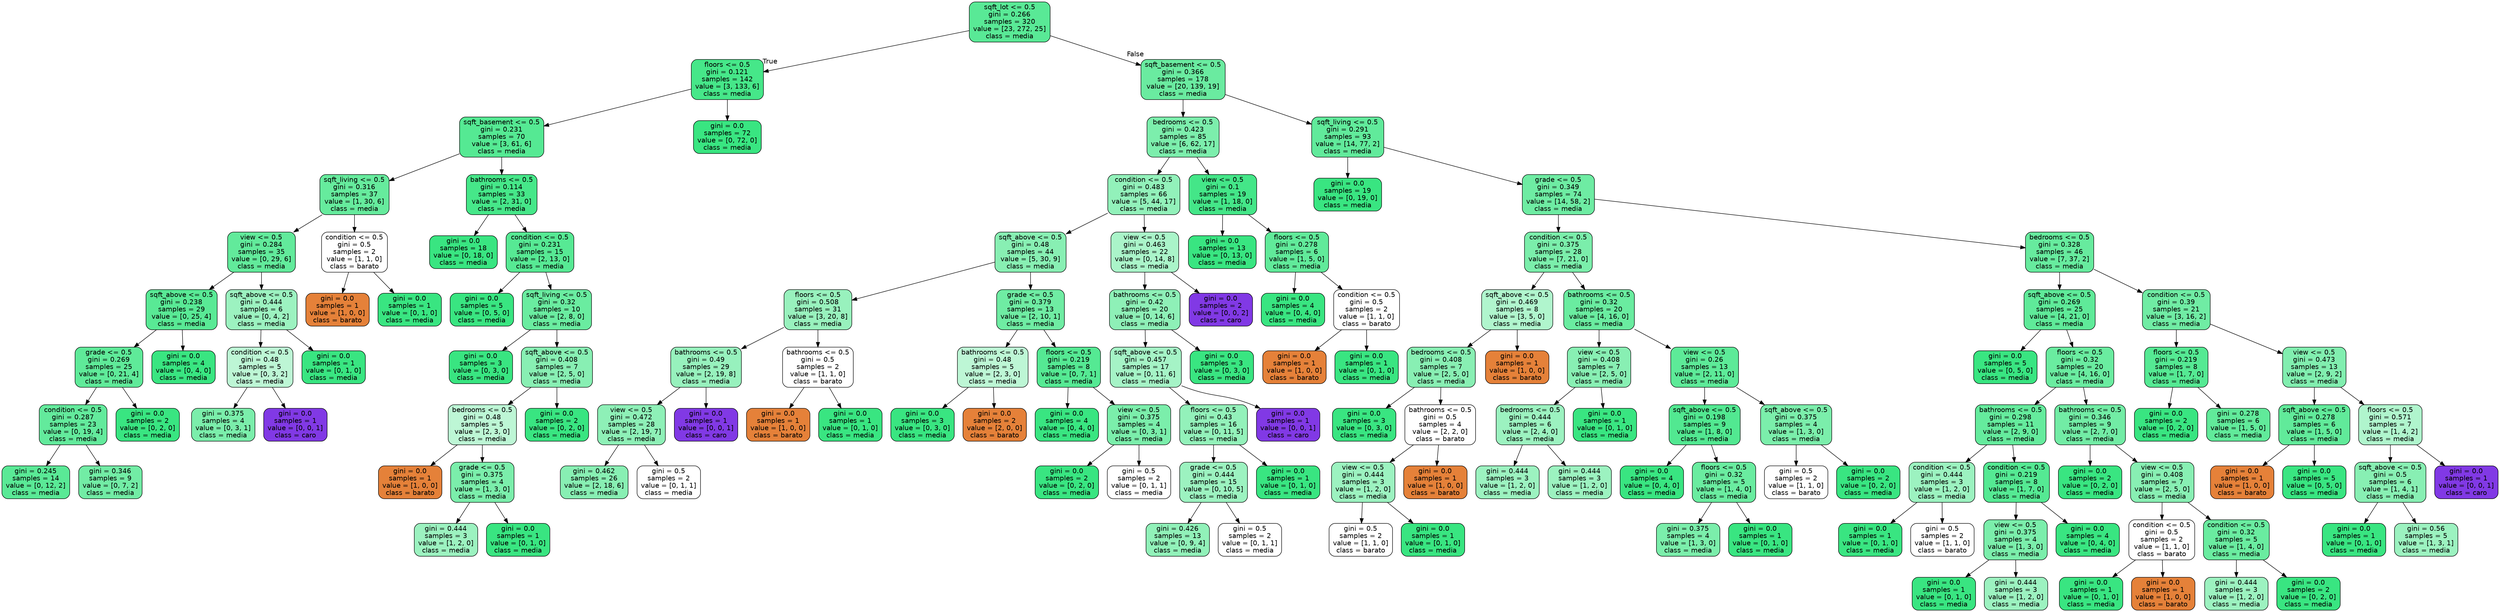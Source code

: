 digraph Tree {
node [shape=box, style="filled, rounded", color="black", fontname=helvetica] ;
edge [fontname=helvetica] ;
0 [label="sqft_lot <= 0.5\ngini = 0.266\nsamples = 320\nvalue = [23, 272, 25]\nclass = media", fillcolor="#59e996"] ;
1 [label="floors <= 0.5\ngini = 0.121\nsamples = 142\nvalue = [3, 133, 6]\nclass = media", fillcolor="#46e789"] ;
0 -> 1 [labeldistance=2.5, labelangle=45, headlabel="True"] ;
2 [label="sqft_basement <= 0.5\ngini = 0.231\nsamples = 70\nvalue = [3, 61, 6]\nclass = media", fillcolor="#55e993"] ;
1 -> 2 ;
3 [label="sqft_living <= 0.5\ngini = 0.316\nsamples = 37\nvalue = [1, 30, 6]\nclass = media", fillcolor="#66eb9d"] ;
2 -> 3 ;
4 [label="view <= 0.5\ngini = 0.284\nsamples = 35\nvalue = [0, 29, 6]\nclass = media", fillcolor="#62ea9b"] ;
3 -> 4 ;
5 [label="sqft_above <= 0.5\ngini = 0.238\nsamples = 29\nvalue = [0, 25, 4]\nclass = media", fillcolor="#59e995"] ;
4 -> 5 ;
6 [label="grade <= 0.5\ngini = 0.269\nsamples = 25\nvalue = [0, 21, 4]\nclass = media", fillcolor="#5fea99"] ;
5 -> 6 ;
7 [label="condition <= 0.5\ngini = 0.287\nsamples = 23\nvalue = [0, 19, 4]\nclass = media", fillcolor="#63ea9c"] ;
6 -> 7 ;
8 [label="gini = 0.245\nsamples = 14\nvalue = [0, 12, 2]\nclass = media", fillcolor="#5ae996"] ;
7 -> 8 ;
9 [label="gini = 0.346\nsamples = 9\nvalue = [0, 7, 2]\nclass = media", fillcolor="#72eca5"] ;
7 -> 9 ;
10 [label="gini = 0.0\nsamples = 2\nvalue = [0, 2, 0]\nclass = media", fillcolor="#39e581"] ;
6 -> 10 ;
11 [label="gini = 0.0\nsamples = 4\nvalue = [0, 4, 0]\nclass = media", fillcolor="#39e581"] ;
5 -> 11 ;
12 [label="sqft_above <= 0.5\ngini = 0.444\nsamples = 6\nvalue = [0, 4, 2]\nclass = media", fillcolor="#9cf2c0"] ;
4 -> 12 ;
13 [label="condition <= 0.5\ngini = 0.48\nsamples = 5\nvalue = [0, 3, 2]\nclass = media", fillcolor="#bdf6d5"] ;
12 -> 13 ;
14 [label="gini = 0.375\nsamples = 4\nvalue = [0, 3, 1]\nclass = media", fillcolor="#7beeab"] ;
13 -> 14 ;
15 [label="gini = 0.0\nsamples = 1\nvalue = [0, 0, 1]\nclass = caro", fillcolor="#8139e5"] ;
13 -> 15 ;
16 [label="gini = 0.0\nsamples = 1\nvalue = [0, 1, 0]\nclass = media", fillcolor="#39e581"] ;
12 -> 16 ;
17 [label="condition <= 0.5\ngini = 0.5\nsamples = 2\nvalue = [1, 1, 0]\nclass = barato", fillcolor="#ffffff"] ;
3 -> 17 ;
18 [label="gini = 0.0\nsamples = 1\nvalue = [1, 0, 0]\nclass = barato", fillcolor="#e58139"] ;
17 -> 18 ;
19 [label="gini = 0.0\nsamples = 1\nvalue = [0, 1, 0]\nclass = media", fillcolor="#39e581"] ;
17 -> 19 ;
20 [label="bathrooms <= 0.5\ngini = 0.114\nsamples = 33\nvalue = [2, 31, 0]\nclass = media", fillcolor="#46e789"] ;
2 -> 20 ;
21 [label="gini = 0.0\nsamples = 18\nvalue = [0, 18, 0]\nclass = media", fillcolor="#39e581"] ;
20 -> 21 ;
22 [label="condition <= 0.5\ngini = 0.231\nsamples = 15\nvalue = [2, 13, 0]\nclass = media", fillcolor="#57e994"] ;
20 -> 22 ;
23 [label="gini = 0.0\nsamples = 5\nvalue = [0, 5, 0]\nclass = media", fillcolor="#39e581"] ;
22 -> 23 ;
24 [label="sqft_living <= 0.5\ngini = 0.32\nsamples = 10\nvalue = [2, 8, 0]\nclass = media", fillcolor="#6aeca0"] ;
22 -> 24 ;
25 [label="gini = 0.0\nsamples = 3\nvalue = [0, 3, 0]\nclass = media", fillcolor="#39e581"] ;
24 -> 25 ;
26 [label="sqft_above <= 0.5\ngini = 0.408\nsamples = 7\nvalue = [2, 5, 0]\nclass = media", fillcolor="#88efb3"] ;
24 -> 26 ;
27 [label="bedrooms <= 0.5\ngini = 0.48\nsamples = 5\nvalue = [2, 3, 0]\nclass = media", fillcolor="#bdf6d5"] ;
26 -> 27 ;
28 [label="gini = 0.0\nsamples = 1\nvalue = [1, 0, 0]\nclass = barato", fillcolor="#e58139"] ;
27 -> 28 ;
29 [label="grade <= 0.5\ngini = 0.375\nsamples = 4\nvalue = [1, 3, 0]\nclass = media", fillcolor="#7beeab"] ;
27 -> 29 ;
30 [label="gini = 0.444\nsamples = 3\nvalue = [1, 2, 0]\nclass = media", fillcolor="#9cf2c0"] ;
29 -> 30 ;
31 [label="gini = 0.0\nsamples = 1\nvalue = [0, 1, 0]\nclass = media", fillcolor="#39e581"] ;
29 -> 31 ;
32 [label="gini = 0.0\nsamples = 2\nvalue = [0, 2, 0]\nclass = media", fillcolor="#39e581"] ;
26 -> 32 ;
33 [label="gini = 0.0\nsamples = 72\nvalue = [0, 72, 0]\nclass = media", fillcolor="#39e581"] ;
1 -> 33 ;
34 [label="sqft_basement <= 0.5\ngini = 0.366\nsamples = 178\nvalue = [20, 139, 19]\nclass = media", fillcolor="#6aeba0"] ;
0 -> 34 [labeldistance=2.5, labelangle=-45, headlabel="False"] ;
35 [label="bedrooms <= 0.5\ngini = 0.423\nsamples = 85\nvalue = [6, 62, 17]\nclass = media", fillcolor="#7ceeac"] ;
34 -> 35 ;
36 [label="condition <= 0.5\ngini = 0.483\nsamples = 66\nvalue = [5, 44, 17]\nclass = media", fillcolor="#92f1ba"] ;
35 -> 36 ;
37 [label="sqft_above <= 0.5\ngini = 0.48\nsamples = 44\nvalue = [5, 30, 9]\nclass = media", fillcolor="#88efb3"] ;
36 -> 37 ;
38 [label="floors <= 0.5\ngini = 0.508\nsamples = 31\nvalue = [3, 20, 8]\nclass = media", fillcolor="#98f1bd"] ;
37 -> 38 ;
39 [label="bathrooms <= 0.5\ngini = 0.49\nsamples = 29\nvalue = [2, 19, 8]\nclass = media", fillcolor="#97f1bd"] ;
38 -> 39 ;
40 [label="view <= 0.5\ngini = 0.472\nsamples = 28\nvalue = [2, 19, 7]\nclass = media", fillcolor="#8ef0b7"] ;
39 -> 40 ;
41 [label="gini = 0.462\nsamples = 26\nvalue = [2, 18, 6]\nclass = media", fillcolor="#88efb3"] ;
40 -> 41 ;
42 [label="gini = 0.5\nsamples = 2\nvalue = [0, 1, 1]\nclass = media", fillcolor="#ffffff"] ;
40 -> 42 ;
43 [label="gini = 0.0\nsamples = 1\nvalue = [0, 0, 1]\nclass = caro", fillcolor="#8139e5"] ;
39 -> 43 ;
44 [label="bathrooms <= 0.5\ngini = 0.5\nsamples = 2\nvalue = [1, 1, 0]\nclass = barato", fillcolor="#ffffff"] ;
38 -> 44 ;
45 [label="gini = 0.0\nsamples = 1\nvalue = [1, 0, 0]\nclass = barato", fillcolor="#e58139"] ;
44 -> 45 ;
46 [label="gini = 0.0\nsamples = 1\nvalue = [0, 1, 0]\nclass = media", fillcolor="#39e581"] ;
44 -> 46 ;
47 [label="grade <= 0.5\ngini = 0.379\nsamples = 13\nvalue = [2, 10, 1]\nclass = media", fillcolor="#6feca3"] ;
37 -> 47 ;
48 [label="bathrooms <= 0.5\ngini = 0.48\nsamples = 5\nvalue = [2, 3, 0]\nclass = media", fillcolor="#bdf6d5"] ;
47 -> 48 ;
49 [label="gini = 0.0\nsamples = 3\nvalue = [0, 3, 0]\nclass = media", fillcolor="#39e581"] ;
48 -> 49 ;
50 [label="gini = 0.0\nsamples = 2\nvalue = [2, 0, 0]\nclass = barato", fillcolor="#e58139"] ;
48 -> 50 ;
51 [label="floors <= 0.5\ngini = 0.219\nsamples = 8\nvalue = [0, 7, 1]\nclass = media", fillcolor="#55e993"] ;
47 -> 51 ;
52 [label="gini = 0.0\nsamples = 4\nvalue = [0, 4, 0]\nclass = media", fillcolor="#39e581"] ;
51 -> 52 ;
53 [label="view <= 0.5\ngini = 0.375\nsamples = 4\nvalue = [0, 3, 1]\nclass = media", fillcolor="#7beeab"] ;
51 -> 53 ;
54 [label="gini = 0.0\nsamples = 2\nvalue = [0, 2, 0]\nclass = media", fillcolor="#39e581"] ;
53 -> 54 ;
55 [label="gini = 0.5\nsamples = 2\nvalue = [0, 1, 1]\nclass = media", fillcolor="#ffffff"] ;
53 -> 55 ;
56 [label="view <= 0.5\ngini = 0.463\nsamples = 22\nvalue = [0, 14, 8]\nclass = media", fillcolor="#aaf4c9"] ;
36 -> 56 ;
57 [label="bathrooms <= 0.5\ngini = 0.42\nsamples = 20\nvalue = [0, 14, 6]\nclass = media", fillcolor="#8ef0b7"] ;
56 -> 57 ;
58 [label="sqft_above <= 0.5\ngini = 0.457\nsamples = 17\nvalue = [0, 11, 6]\nclass = media", fillcolor="#a5f3c6"] ;
57 -> 58 ;
59 [label="floors <= 0.5\ngini = 0.43\nsamples = 16\nvalue = [0, 11, 5]\nclass = media", fillcolor="#93f1ba"] ;
58 -> 59 ;
60 [label="grade <= 0.5\ngini = 0.444\nsamples = 15\nvalue = [0, 10, 5]\nclass = media", fillcolor="#9cf2c0"] ;
59 -> 60 ;
61 [label="gini = 0.426\nsamples = 13\nvalue = [0, 9, 4]\nclass = media", fillcolor="#91f1b9"] ;
60 -> 61 ;
62 [label="gini = 0.5\nsamples = 2\nvalue = [0, 1, 1]\nclass = media", fillcolor="#ffffff"] ;
60 -> 62 ;
63 [label="gini = 0.0\nsamples = 1\nvalue = [0, 1, 0]\nclass = media", fillcolor="#39e581"] ;
59 -> 63 ;
64 [label="gini = 0.0\nsamples = 1\nvalue = [0, 0, 1]\nclass = caro", fillcolor="#8139e5"] ;
58 -> 64 ;
65 [label="gini = 0.0\nsamples = 3\nvalue = [0, 3, 0]\nclass = media", fillcolor="#39e581"] ;
57 -> 65 ;
66 [label="gini = 0.0\nsamples = 2\nvalue = [0, 0, 2]\nclass = caro", fillcolor="#8139e5"] ;
56 -> 66 ;
67 [label="view <= 0.5\ngini = 0.1\nsamples = 19\nvalue = [1, 18, 0]\nclass = media", fillcolor="#44e688"] ;
35 -> 67 ;
68 [label="gini = 0.0\nsamples = 13\nvalue = [0, 13, 0]\nclass = media", fillcolor="#39e581"] ;
67 -> 68 ;
69 [label="floors <= 0.5\ngini = 0.278\nsamples = 6\nvalue = [1, 5, 0]\nclass = media", fillcolor="#61ea9a"] ;
67 -> 69 ;
70 [label="gini = 0.0\nsamples = 4\nvalue = [0, 4, 0]\nclass = media", fillcolor="#39e581"] ;
69 -> 70 ;
71 [label="condition <= 0.5\ngini = 0.5\nsamples = 2\nvalue = [1, 1, 0]\nclass = barato", fillcolor="#ffffff"] ;
69 -> 71 ;
72 [label="gini = 0.0\nsamples = 1\nvalue = [1, 0, 0]\nclass = barato", fillcolor="#e58139"] ;
71 -> 72 ;
73 [label="gini = 0.0\nsamples = 1\nvalue = [0, 1, 0]\nclass = media", fillcolor="#39e581"] ;
71 -> 73 ;
74 [label="sqft_living <= 0.5\ngini = 0.291\nsamples = 93\nvalue = [14, 77, 2]\nclass = media", fillcolor="#61ea9b"] ;
34 -> 74 ;
75 [label="gini = 0.0\nsamples = 19\nvalue = [0, 19, 0]\nclass = media", fillcolor="#39e581"] ;
74 -> 75 ;
76 [label="grade <= 0.5\ngini = 0.349\nsamples = 74\nvalue = [14, 58, 2]\nclass = media", fillcolor="#6eeca3"] ;
74 -> 76 ;
77 [label="condition <= 0.5\ngini = 0.375\nsamples = 28\nvalue = [7, 21, 0]\nclass = media", fillcolor="#7beeab"] ;
76 -> 77 ;
78 [label="sqft_above <= 0.5\ngini = 0.469\nsamples = 8\nvalue = [3, 5, 0]\nclass = media", fillcolor="#b0f5cd"] ;
77 -> 78 ;
79 [label="bedrooms <= 0.5\ngini = 0.408\nsamples = 7\nvalue = [2, 5, 0]\nclass = media", fillcolor="#88efb3"] ;
78 -> 79 ;
80 [label="gini = 0.0\nsamples = 3\nvalue = [0, 3, 0]\nclass = media", fillcolor="#39e581"] ;
79 -> 80 ;
81 [label="bathrooms <= 0.5\ngini = 0.5\nsamples = 4\nvalue = [2, 2, 0]\nclass = barato", fillcolor="#ffffff"] ;
79 -> 81 ;
82 [label="view <= 0.5\ngini = 0.444\nsamples = 3\nvalue = [1, 2, 0]\nclass = media", fillcolor="#9cf2c0"] ;
81 -> 82 ;
83 [label="gini = 0.5\nsamples = 2\nvalue = [1, 1, 0]\nclass = barato", fillcolor="#ffffff"] ;
82 -> 83 ;
84 [label="gini = 0.0\nsamples = 1\nvalue = [0, 1, 0]\nclass = media", fillcolor="#39e581"] ;
82 -> 84 ;
85 [label="gini = 0.0\nsamples = 1\nvalue = [1, 0, 0]\nclass = barato", fillcolor="#e58139"] ;
81 -> 85 ;
86 [label="gini = 0.0\nsamples = 1\nvalue = [1, 0, 0]\nclass = barato", fillcolor="#e58139"] ;
78 -> 86 ;
87 [label="bathrooms <= 0.5\ngini = 0.32\nsamples = 20\nvalue = [4, 16, 0]\nclass = media", fillcolor="#6aeca0"] ;
77 -> 87 ;
88 [label="view <= 0.5\ngini = 0.408\nsamples = 7\nvalue = [2, 5, 0]\nclass = media", fillcolor="#88efb3"] ;
87 -> 88 ;
89 [label="bedrooms <= 0.5\ngini = 0.444\nsamples = 6\nvalue = [2, 4, 0]\nclass = media", fillcolor="#9cf2c0"] ;
88 -> 89 ;
90 [label="gini = 0.444\nsamples = 3\nvalue = [1, 2, 0]\nclass = media", fillcolor="#9cf2c0"] ;
89 -> 90 ;
91 [label="gini = 0.444\nsamples = 3\nvalue = [1, 2, 0]\nclass = media", fillcolor="#9cf2c0"] ;
89 -> 91 ;
92 [label="gini = 0.0\nsamples = 1\nvalue = [0, 1, 0]\nclass = media", fillcolor="#39e581"] ;
88 -> 92 ;
93 [label="view <= 0.5\ngini = 0.26\nsamples = 13\nvalue = [2, 11, 0]\nclass = media", fillcolor="#5dea98"] ;
87 -> 93 ;
94 [label="sqft_above <= 0.5\ngini = 0.198\nsamples = 9\nvalue = [1, 8, 0]\nclass = media", fillcolor="#52e891"] ;
93 -> 94 ;
95 [label="gini = 0.0\nsamples = 4\nvalue = [0, 4, 0]\nclass = media", fillcolor="#39e581"] ;
94 -> 95 ;
96 [label="floors <= 0.5\ngini = 0.32\nsamples = 5\nvalue = [1, 4, 0]\nclass = media", fillcolor="#6aeca0"] ;
94 -> 96 ;
97 [label="gini = 0.375\nsamples = 4\nvalue = [1, 3, 0]\nclass = media", fillcolor="#7beeab"] ;
96 -> 97 ;
98 [label="gini = 0.0\nsamples = 1\nvalue = [0, 1, 0]\nclass = media", fillcolor="#39e581"] ;
96 -> 98 ;
99 [label="sqft_above <= 0.5\ngini = 0.375\nsamples = 4\nvalue = [1, 3, 0]\nclass = media", fillcolor="#7beeab"] ;
93 -> 99 ;
100 [label="gini = 0.5\nsamples = 2\nvalue = [1, 1, 0]\nclass = barato", fillcolor="#ffffff"] ;
99 -> 100 ;
101 [label="gini = 0.0\nsamples = 2\nvalue = [0, 2, 0]\nclass = media", fillcolor="#39e581"] ;
99 -> 101 ;
102 [label="bedrooms <= 0.5\ngini = 0.328\nsamples = 46\nvalue = [7, 37, 2]\nclass = media", fillcolor="#67eb9e"] ;
76 -> 102 ;
103 [label="sqft_above <= 0.5\ngini = 0.269\nsamples = 25\nvalue = [4, 21, 0]\nclass = media", fillcolor="#5fea99"] ;
102 -> 103 ;
104 [label="gini = 0.0\nsamples = 5\nvalue = [0, 5, 0]\nclass = media", fillcolor="#39e581"] ;
103 -> 104 ;
105 [label="floors <= 0.5\ngini = 0.32\nsamples = 20\nvalue = [4, 16, 0]\nclass = media", fillcolor="#6aeca0"] ;
103 -> 105 ;
106 [label="bathrooms <= 0.5\ngini = 0.298\nsamples = 11\nvalue = [2, 9, 0]\nclass = media", fillcolor="#65eb9d"] ;
105 -> 106 ;
107 [label="condition <= 0.5\ngini = 0.444\nsamples = 3\nvalue = [1, 2, 0]\nclass = media", fillcolor="#9cf2c0"] ;
106 -> 107 ;
108 [label="gini = 0.0\nsamples = 1\nvalue = [0, 1, 0]\nclass = media", fillcolor="#39e581"] ;
107 -> 108 ;
109 [label="gini = 0.5\nsamples = 2\nvalue = [1, 1, 0]\nclass = barato", fillcolor="#ffffff"] ;
107 -> 109 ;
110 [label="condition <= 0.5\ngini = 0.219\nsamples = 8\nvalue = [1, 7, 0]\nclass = media", fillcolor="#55e993"] ;
106 -> 110 ;
111 [label="view <= 0.5\ngini = 0.375\nsamples = 4\nvalue = [1, 3, 0]\nclass = media", fillcolor="#7beeab"] ;
110 -> 111 ;
112 [label="gini = 0.0\nsamples = 1\nvalue = [0, 1, 0]\nclass = media", fillcolor="#39e581"] ;
111 -> 112 ;
113 [label="gini = 0.444\nsamples = 3\nvalue = [1, 2, 0]\nclass = media", fillcolor="#9cf2c0"] ;
111 -> 113 ;
114 [label="gini = 0.0\nsamples = 4\nvalue = [0, 4, 0]\nclass = media", fillcolor="#39e581"] ;
110 -> 114 ;
115 [label="bathrooms <= 0.5\ngini = 0.346\nsamples = 9\nvalue = [2, 7, 0]\nclass = media", fillcolor="#72eca5"] ;
105 -> 115 ;
116 [label="gini = 0.0\nsamples = 2\nvalue = [0, 2, 0]\nclass = media", fillcolor="#39e581"] ;
115 -> 116 ;
117 [label="view <= 0.5\ngini = 0.408\nsamples = 7\nvalue = [2, 5, 0]\nclass = media", fillcolor="#88efb3"] ;
115 -> 117 ;
118 [label="condition <= 0.5\ngini = 0.5\nsamples = 2\nvalue = [1, 1, 0]\nclass = barato", fillcolor="#ffffff"] ;
117 -> 118 ;
119 [label="gini = 0.0\nsamples = 1\nvalue = [0, 1, 0]\nclass = media", fillcolor="#39e581"] ;
118 -> 119 ;
120 [label="gini = 0.0\nsamples = 1\nvalue = [1, 0, 0]\nclass = barato", fillcolor="#e58139"] ;
118 -> 120 ;
121 [label="condition <= 0.5\ngini = 0.32\nsamples = 5\nvalue = [1, 4, 0]\nclass = media", fillcolor="#6aeca0"] ;
117 -> 121 ;
122 [label="gini = 0.444\nsamples = 3\nvalue = [1, 2, 0]\nclass = media", fillcolor="#9cf2c0"] ;
121 -> 122 ;
123 [label="gini = 0.0\nsamples = 2\nvalue = [0, 2, 0]\nclass = media", fillcolor="#39e581"] ;
121 -> 123 ;
124 [label="condition <= 0.5\ngini = 0.39\nsamples = 21\nvalue = [3, 16, 2]\nclass = media", fillcolor="#70eca4"] ;
102 -> 124 ;
125 [label="floors <= 0.5\ngini = 0.219\nsamples = 8\nvalue = [1, 7, 0]\nclass = media", fillcolor="#55e993"] ;
124 -> 125 ;
126 [label="gini = 0.0\nsamples = 2\nvalue = [0, 2, 0]\nclass = media", fillcolor="#39e581"] ;
125 -> 126 ;
127 [label="gini = 0.278\nsamples = 6\nvalue = [1, 5, 0]\nclass = media", fillcolor="#61ea9a"] ;
125 -> 127 ;
128 [label="view <= 0.5\ngini = 0.473\nsamples = 13\nvalue = [2, 9, 2]\nclass = media", fillcolor="#81eeaf"] ;
124 -> 128 ;
129 [label="sqft_above <= 0.5\ngini = 0.278\nsamples = 6\nvalue = [1, 5, 0]\nclass = media", fillcolor="#61ea9a"] ;
128 -> 129 ;
130 [label="gini = 0.0\nsamples = 1\nvalue = [1, 0, 0]\nclass = barato", fillcolor="#e58139"] ;
129 -> 130 ;
131 [label="gini = 0.0\nsamples = 5\nvalue = [0, 5, 0]\nclass = media", fillcolor="#39e581"] ;
129 -> 131 ;
132 [label="floors <= 0.5\ngini = 0.571\nsamples = 7\nvalue = [1, 4, 2]\nclass = media", fillcolor="#b0f5cd"] ;
128 -> 132 ;
133 [label="sqft_above <= 0.5\ngini = 0.5\nsamples = 6\nvalue = [1, 4, 1]\nclass = media", fillcolor="#88efb3"] ;
132 -> 133 ;
134 [label="gini = 0.0\nsamples = 1\nvalue = [0, 1, 0]\nclass = media", fillcolor="#39e581"] ;
133 -> 134 ;
135 [label="gini = 0.56\nsamples = 5\nvalue = [1, 3, 1]\nclass = media", fillcolor="#9cf2c0"] ;
133 -> 135 ;
136 [label="gini = 0.0\nsamples = 1\nvalue = [0, 0, 1]\nclass = caro", fillcolor="#8139e5"] ;
132 -> 136 ;
}